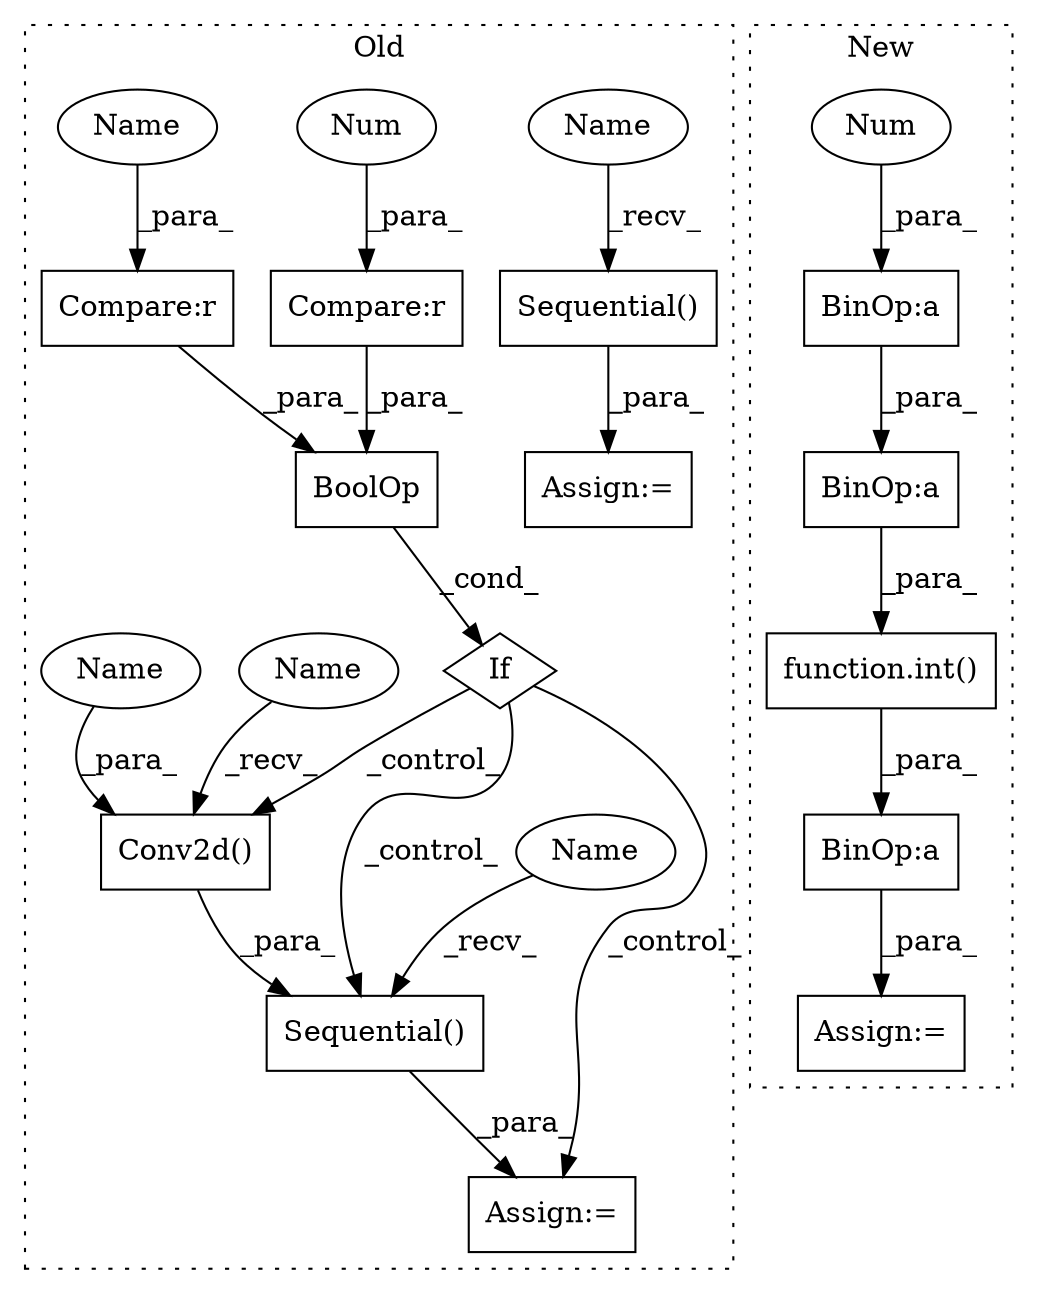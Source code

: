 digraph G {
subgraph cluster0 {
1 [label="BoolOp" a="72" s="1803" l="49" shape="box"];
3 [label="If" a="96" s="1800,1852" l="3,14" shape="diamond"];
4 [label="Compare:r" a="40" s="1803" l="11" shape="box"];
5 [label="Compare:r" a="40" s="1818" l="34" shape="box"];
6 [label="Num" a="76" s="1813" l="1" shape="ellipse"];
12 [label="Conv2d()" a="75" s="1915,1957" l="10,43" shape="box"];
13 [label="Sequential()" a="75" s="1776" l="15" shape="box"];
14 [label="Assign:=" a="68" s="1773" l="3" shape="box"];
15 [label="Sequential()" a="75" s="1884,2055" l="31,14" shape="box"];
16 [label="Assign:=" a="68" s="1881" l="3" shape="box"];
17 [label="Name" a="87" s="1776" l="2" shape="ellipse"];
18 [label="Name" a="87" s="1915" l="2" shape="ellipse"];
19 [label="Name" a="87" s="1884" l="2" shape="ellipse"];
20 [label="Name" a="87" s="1925" l="9" shape="ellipse"];
21 [label="Name" a="87" s="1818" l="9" shape="ellipse"];
label = "Old";
style="dotted";
}
subgraph cluster1 {
2 [label="function.int()" a="75" s="2277,2308" l="4,1" shape="box"];
7 [label="BinOp:a" a="82" s="2301" l="3" shape="box"];
8 [label="BinOp:a" a="82" s="2287" l="3" shape="box"];
9 [label="BinOp:a" a="82" s="2309" l="3" shape="box"];
10 [label="Num" a="76" s="2304" l="3" shape="ellipse"];
11 [label="Assign:=" a="68" s="2467" l="3" shape="box"];
label = "New";
style="dotted";
}
1 -> 3 [label="_cond_"];
2 -> 9 [label="_para_"];
3 -> 16 [label="_control_"];
3 -> 15 [label="_control_"];
3 -> 12 [label="_control_"];
4 -> 1 [label="_para_"];
5 -> 1 [label="_para_"];
6 -> 4 [label="_para_"];
7 -> 8 [label="_para_"];
8 -> 2 [label="_para_"];
9 -> 11 [label="_para_"];
10 -> 7 [label="_para_"];
12 -> 15 [label="_para_"];
13 -> 14 [label="_para_"];
15 -> 16 [label="_para_"];
17 -> 13 [label="_recv_"];
18 -> 12 [label="_recv_"];
19 -> 15 [label="_recv_"];
20 -> 12 [label="_para_"];
21 -> 5 [label="_para_"];
}